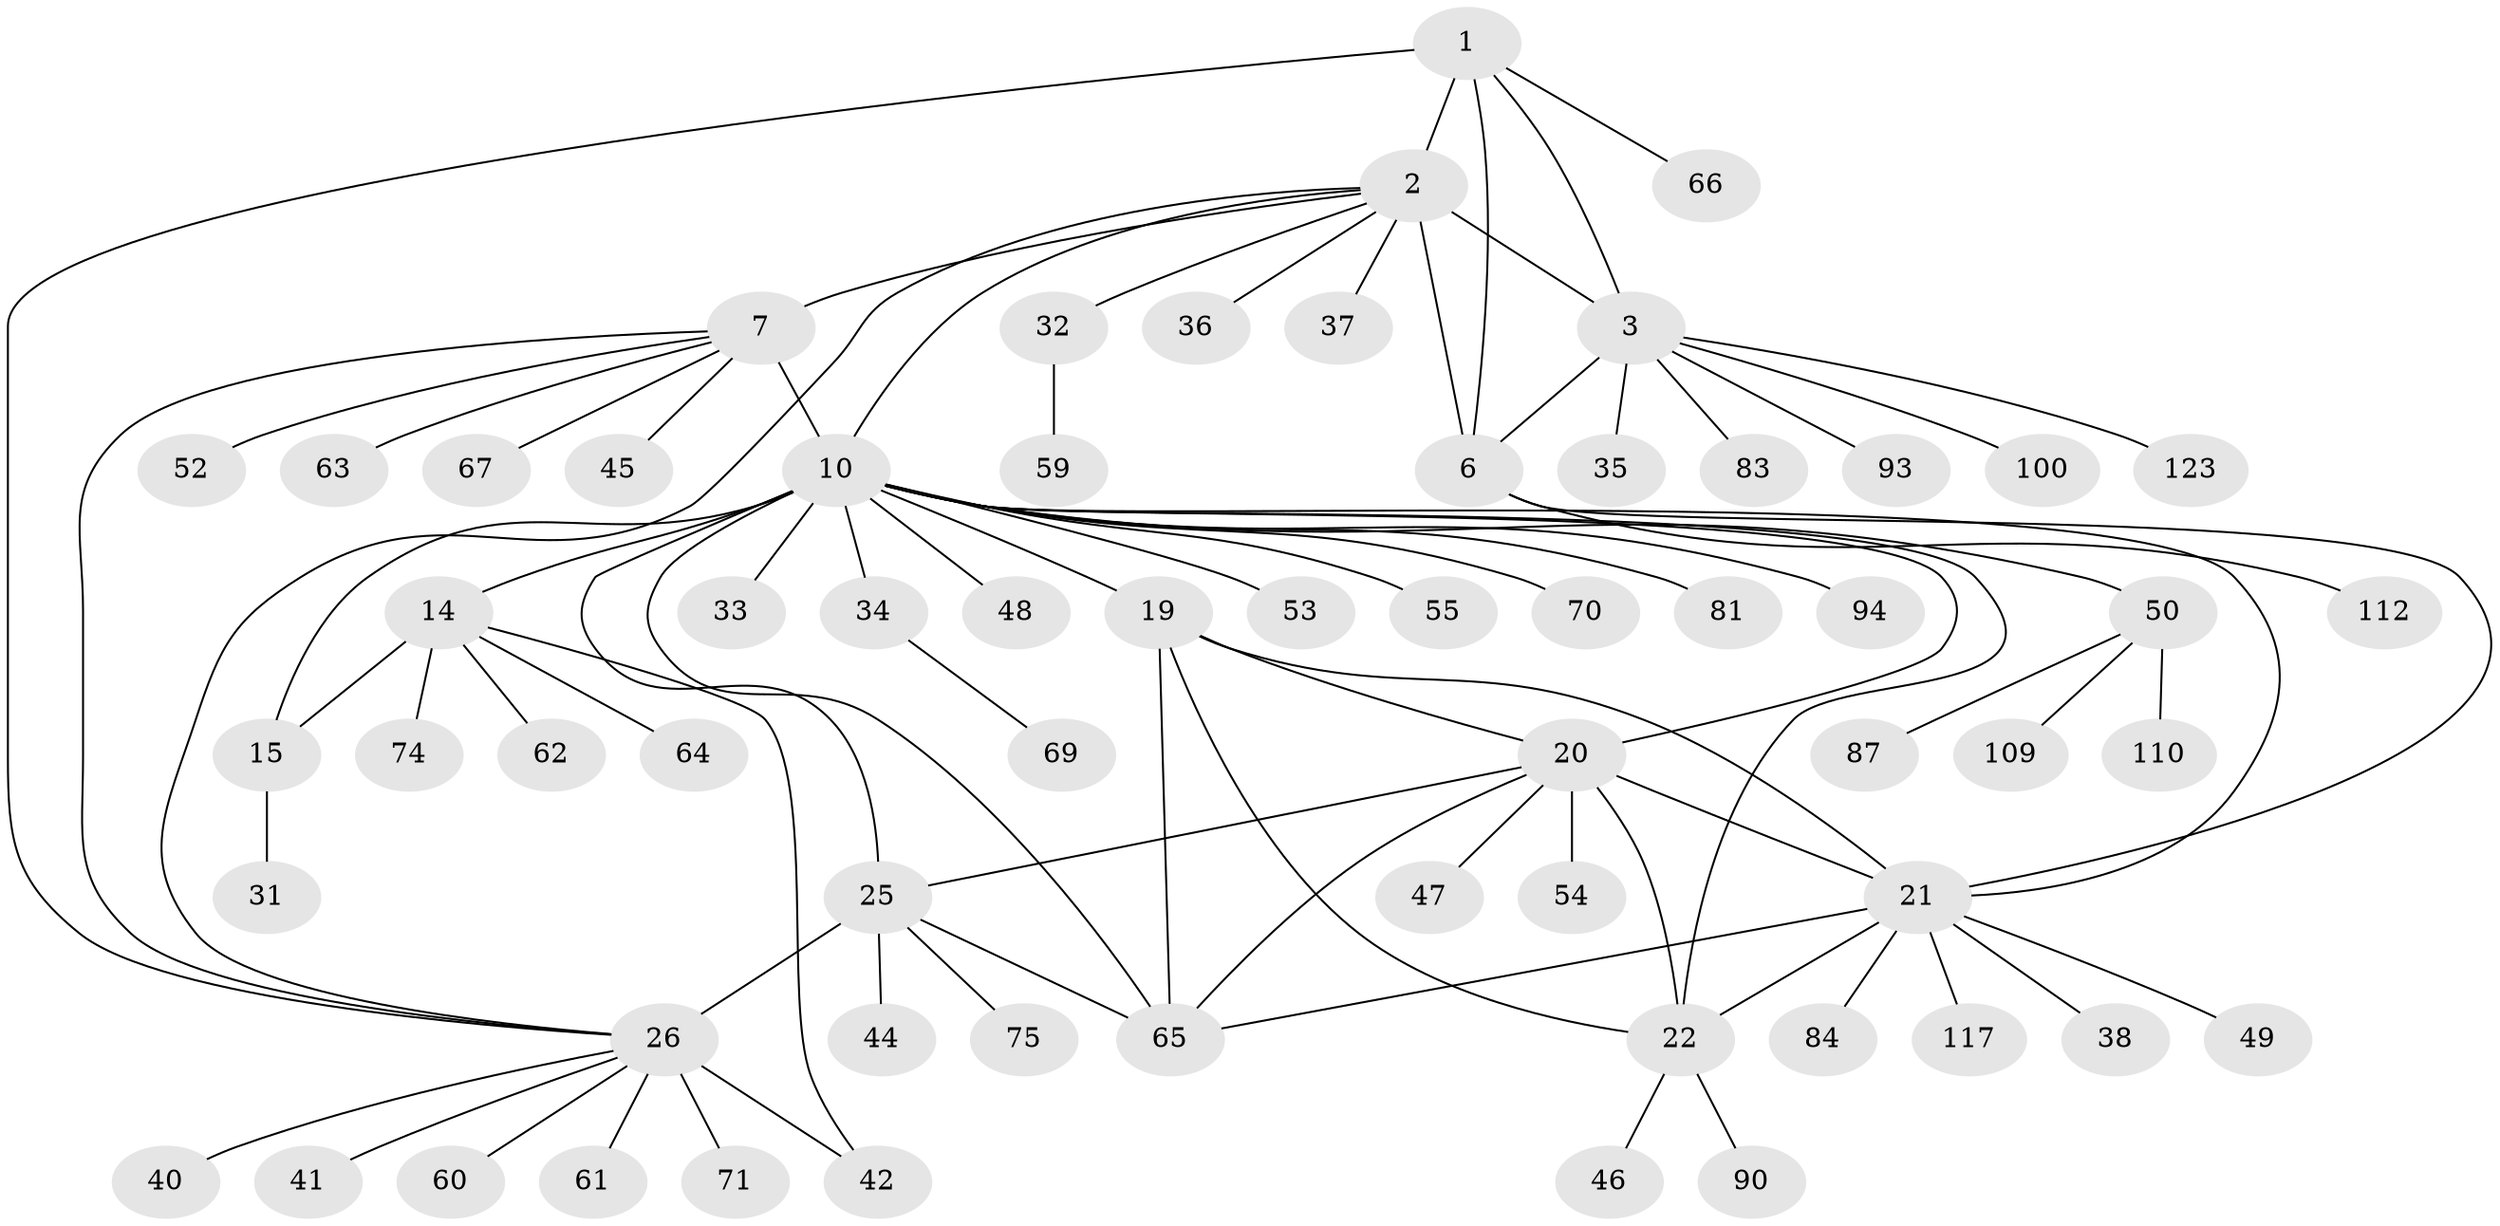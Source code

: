 // original degree distribution, {6: 0.03968253968253968, 9: 0.05555555555555555, 10: 0.03968253968253968, 7: 0.047619047619047616, 11: 0.023809523809523808, 8: 0.023809523809523808, 15: 0.007936507936507936, 1: 0.6190476190476191, 2: 0.1111111111111111, 3: 0.015873015873015872, 4: 0.007936507936507936, 5: 0.007936507936507936}
// Generated by graph-tools (version 1.1) at 2025/15/03/09/25 04:15:58]
// undirected, 63 vertices, 83 edges
graph export_dot {
graph [start="1"]
  node [color=gray90,style=filled];
  1 [super="+4"];
  2 [super="+43+5"];
  3;
  6;
  7 [super="+8+121+9"];
  10 [super="+82+80+79+120+11+12"];
  14 [super="+18+86+114+51"];
  15 [super="+125+104+57"];
  19 [super="+115"];
  20 [super="+124+111"];
  21 [super="+24"];
  22;
  25 [super="+106+27+73"];
  26 [super="+30+96+28+76"];
  31;
  32;
  33;
  34 [super="+77"];
  35 [super="+95"];
  36;
  37;
  38;
  40;
  41;
  42 [super="+105"];
  44;
  45 [super="+58"];
  46;
  47;
  48;
  49;
  50;
  52;
  53;
  54;
  55;
  59 [super="+116"];
  60;
  61 [super="+102"];
  62;
  63;
  64;
  65 [super="+78+85"];
  66;
  67;
  69;
  70;
  71;
  74;
  75;
  81;
  83;
  84;
  87;
  90 [super="+113"];
  93;
  94;
  100;
  109;
  110;
  112;
  117;
  123;
  1 -- 2 [weight=4];
  1 -- 3 [weight=2];
  1 -- 6 [weight=2];
  1 -- 66;
  1 -- 26;
  2 -- 3 [weight=2];
  2 -- 6 [weight=2];
  2 -- 32;
  2 -- 7;
  2 -- 26;
  2 -- 36;
  2 -- 37;
  2 -- 10;
  3 -- 6;
  3 -- 35;
  3 -- 83;
  3 -- 93;
  3 -- 100;
  3 -- 123;
  6 -- 112;
  6 -- 21;
  7 -- 10 [weight=9];
  7 -- 63;
  7 -- 67;
  7 -- 45;
  7 -- 52;
  7 -- 26;
  10 -- 33;
  10 -- 19;
  10 -- 20;
  10 -- 21 [weight=4];
  10 -- 22;
  10 -- 65;
  10 -- 70;
  10 -- 14 [weight=6];
  10 -- 15 [weight=3];
  10 -- 81;
  10 -- 25;
  10 -- 94;
  10 -- 34;
  10 -- 48;
  10 -- 50;
  10 -- 53;
  10 -- 55;
  14 -- 15 [weight=2];
  14 -- 64;
  14 -- 62;
  14 -- 42;
  14 -- 74;
  15 -- 31;
  19 -- 20;
  19 -- 21 [weight=2];
  19 -- 22;
  19 -- 65;
  20 -- 21 [weight=2];
  20 -- 22;
  20 -- 47;
  20 -- 54;
  20 -- 65;
  20 -- 25;
  21 -- 22 [weight=2];
  21 -- 38;
  21 -- 49;
  21 -- 84;
  21 -- 117;
  21 -- 65;
  22 -- 46;
  22 -- 90;
  25 -- 26 [weight=9];
  25 -- 65;
  25 -- 75;
  25 -- 44;
  26 -- 60;
  26 -- 61;
  26 -- 42 [weight=2];
  26 -- 40;
  26 -- 71;
  26 -- 41;
  32 -- 59;
  34 -- 69;
  50 -- 87;
  50 -- 109;
  50 -- 110;
}
